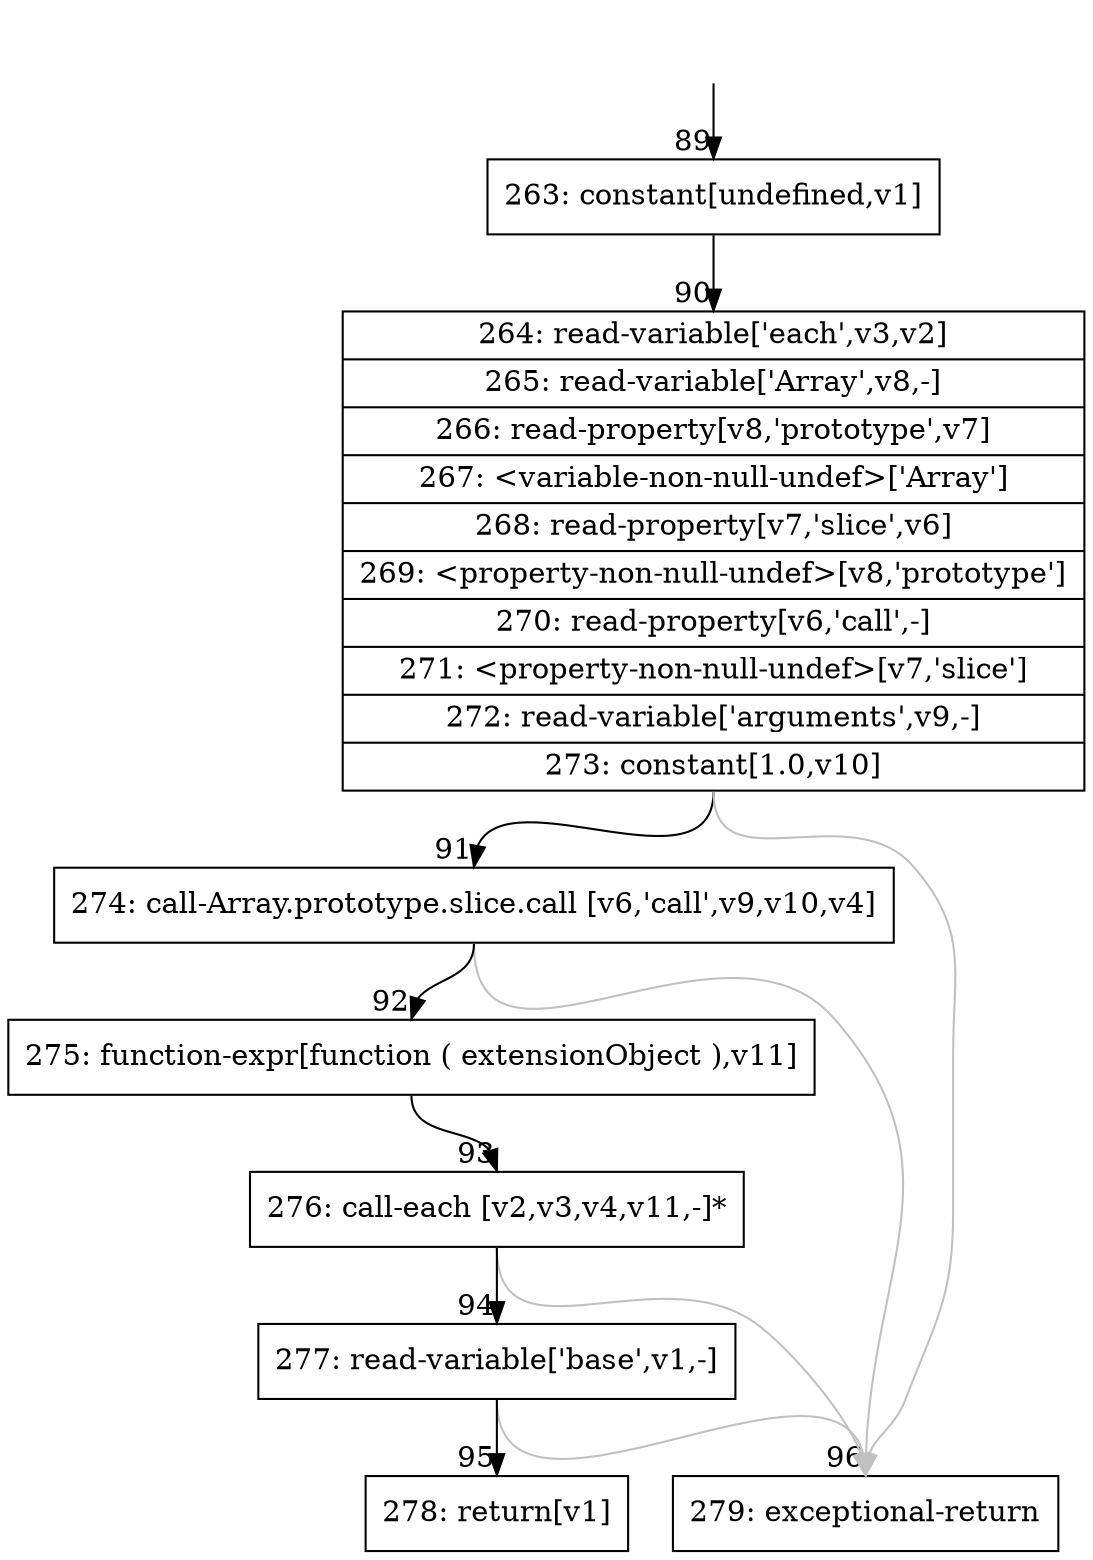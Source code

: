 digraph {
rankdir="TD"
BB_entry9[shape=none,label=""];
BB_entry9 -> BB89 [tailport=s, headport=n, headlabel="    89"]
BB89 [shape=record label="{263: constant[undefined,v1]}" ] 
BB89 -> BB90 [tailport=s, headport=n, headlabel="      90"]
BB90 [shape=record label="{264: read-variable['each',v3,v2]|265: read-variable['Array',v8,-]|266: read-property[v8,'prototype',v7]|267: \<variable-non-null-undef\>['Array']|268: read-property[v7,'slice',v6]|269: \<property-non-null-undef\>[v8,'prototype']|270: read-property[v6,'call',-]|271: \<property-non-null-undef\>[v7,'slice']|272: read-variable['arguments',v9,-]|273: constant[1.0,v10]}" ] 
BB90 -> BB91 [tailport=s, headport=n, headlabel="      91"]
BB90 -> BB96 [tailport=s, headport=n, color=gray, headlabel="      96"]
BB91 [shape=record label="{274: call-Array.prototype.slice.call [v6,'call',v9,v10,v4]}" ] 
BB91 -> BB92 [tailport=s, headport=n, headlabel="      92"]
BB91 -> BB96 [tailport=s, headport=n, color=gray]
BB92 [shape=record label="{275: function-expr[function ( extensionObject ),v11]}" ] 
BB92 -> BB93 [tailport=s, headport=n, headlabel="      93"]
BB93 [shape=record label="{276: call-each [v2,v3,v4,v11,-]*}" ] 
BB93 -> BB94 [tailport=s, headport=n, headlabel="      94"]
BB93 -> BB96 [tailport=s, headport=n, color=gray]
BB94 [shape=record label="{277: read-variable['base',v1,-]}" ] 
BB94 -> BB95 [tailport=s, headport=n, headlabel="      95"]
BB94 -> BB96 [tailport=s, headport=n, color=gray]
BB95 [shape=record label="{278: return[v1]}" ] 
BB96 [shape=record label="{279: exceptional-return}" ] 
//#$~ 223
}
